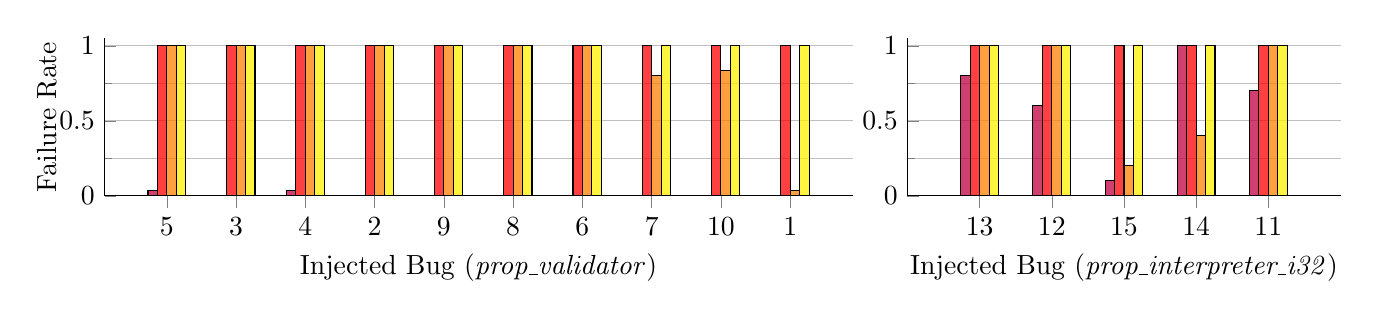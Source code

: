 \begin{tikzpicture}
  \pgfplotsset{
    scale only axis,
  }

  \begin{axis}[
      height=2cm,
      width=9.5cm,
      ybar=0cm,
      bar width=0.12cm,
      ylabel style={yshift=-2mm},
      enlarge x limits=0.1,
      axis y line*=left,
      axis x line*=bottom,
      xmin=1, xmax=10,
      ymin=0, ymax=1.05,
      xtick={1, 2, ..., 10},
      xlabel={Injected Bug (\emph{prop\_validator})},
      ytick={0.0, 0.5, 1.0},
      xticklabels={5, 3, 4, 2, 9, 8, 6, 7, 10, 1},
      minor y tick num=1,
      ylabel={Failure Rate},
      ymajorgrids={true},
      yminorgrids={true},
      legend style={
        legend columns=-1,
        draw=none,
        at={ (0.5,-0.2) },
        anchor=north
      },
      legend style={/tikz/every even column/.append style={column sep=0.2cm}}]
    ]
    % MTTF QuickCheck
    \addplot[fill=purple, fill opacity=0.75] coordinates {
      (1 ,  0.033)
      (2 ,  0)
      (3 ,  0.033)
      (4 ,  0)
      (5 ,  0)
      (6 ,  0)
      (7 ,  0)
      (8 ,  0)
      (9 ,  0)
      (10 , 0)
    };

    % MTTF Mutagen (all heuristics)
    \addplot[fill=red, fill opacity=0.75] coordinates {
      (1 ,  1)
      (2 ,  1)
      (3 ,  1)
      (4 ,  1)
      (5 ,  1)
      (6 ,  1)
      (7 ,  1)
      (8 ,  1)
      (9 ,  1)
      (10 , 1)
    };

    % Mutagen (no FIFO)
    \addplot[fill=orange, fill opacity=0.75] coordinates {
      (1 ,  1)
      (2 ,  1)
      (3 ,  1)
      (4 ,  1)
      (5 ,  1)
      (6 ,  1)
      (7 ,  1)
      (8 ,  0.8)
      (9 ,  0.833)
      (10 , 0.033)
    };

    % Mutagen (no reset, 25 random mutations)
    \addplot[fill=yellow, fill opacity=0.75] coordinates {
      (1 ,  1)
      (2 ,  1)
      (3 ,  1)
      (4 ,  1)
      (5 ,  1)
      (6 ,  1)
      (7 ,  1)
      (8 ,  1)
      (9 ,  1)
      (10 , 1)
    };

    % % Mutagen (no inheritance)
    % \addplot[fill=lime, fill opacity=0.75] coordinates {
    %   (4  , 1)
    %   (5  , 1)
    %   (2  , 1)
    %   (3  , 1)
    %   (1  , 1)
    %   (7  , 1)
    %   (10 , 1)
    %   (6  , 1)
    %   (9  , 1)
    %   (8  , 1)
    % };

  \end{axis}

\end{tikzpicture}%
\begin{tikzpicture}
  \pgfplotsset{
    scale only axis,
  }

  \begin{axis}[
      height=2cm,
      width=5.5cm,
      ybar=0cm,
      bar width=0.12cm,
      ylabel style={yshift=-5mm},
      enlarge x limits=0.25,
      axis y line*=left,
      axis x line*=bottom,
      xmin=11, xmax=15,
      ymin=0, ymax=1.05,
      xtick={11, 12, ..., 15},
      % y axis line style= { draw opacity=0 },
      ytick={0.0, 0.5, 1.0},
      minor y tick num=1,
      xlabel={Injected Bug (\emph{prop\_interpreter\_i32})},
      % ytick style={draw=none},
      % yticklabels={,,},
      xticklabels={13,12,15,14,11},
      ymajorgrids={true},
      yminorgrids={true},
      legend style={
        legend columns=-1,
        draw=none,
        at={ (0.5,-0.2) },
        anchor=north
      },
      legend style={/tikz/every even column/.append style={column sep=0.2cm}}]
    ]
    % MTTF QuickCheck
    \addplot[fill=purple, fill opacity=0.75] coordinates {
      (11, 0.8)
      (12, 0.6)
      (13, 0.1)
      (14, 1)
      (15, 0.7)
    };

    % MTTF Mutagen (all heuristics)
    \addplot[fill=red, fill opacity=0.75] coordinates {
      (11, 1)
      (12, 1)
      (13, 1)
      (14, 1)
      (15, 1)
    };

    % Mutagen (no FIFO)
    \addplot[fill=orange, fill opacity=0.75] coordinates {
      (11, 1)
      (12, 1)
      (13, 0.2)
      (14, 0.4)
      (15, 1)
    };

    % Mutagen (no reset, 25 random mutations)
    \addplot[fill=yellow, fill opacity=0.75] coordinates {
      (11, 1)
      (12, 1)
      (13, 1)
      (14, 1)
      (15, 1)
    };

    % % Mutagen (no inheritance)
    % \addplot[fill=lime, fill opacity=0.75] coordinates {
    %   (14, 1)
    %   (15, 1)
    %   (12, 1)
    %   (11, 1)
    %   (13, 1)
    % };

  \end{axis}
\end{tikzpicture}
